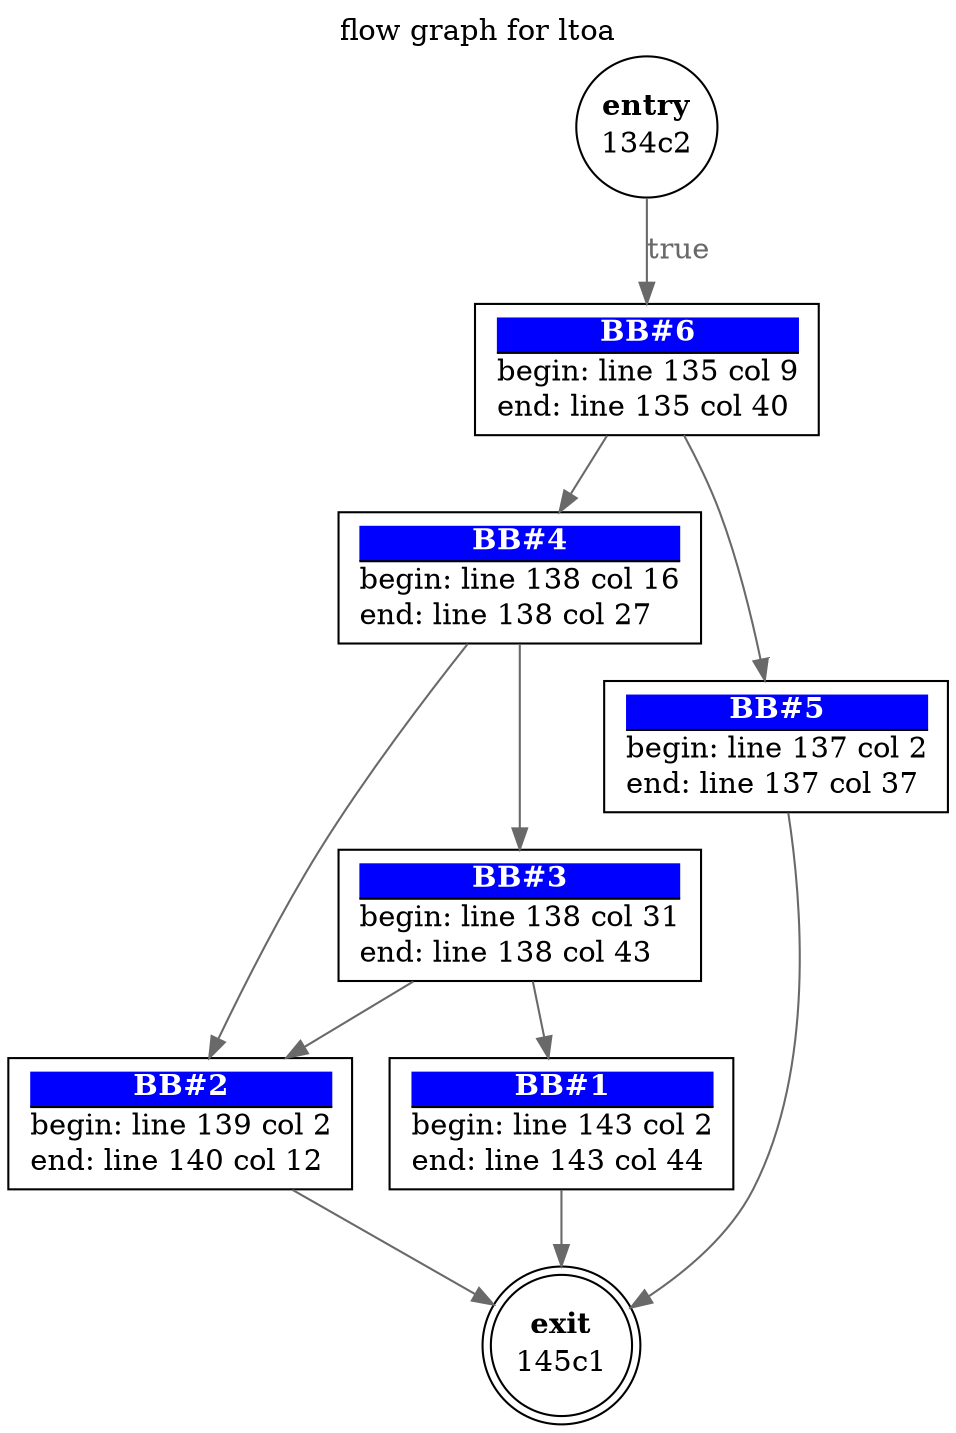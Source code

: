 digraph ltoa{ 
  label="flow graph for ltoa"
  labelloc="t"
  0 [label=<<TABLE border="0" cellborder="0" cellpadding="0"><TR><TD border="0" bgcolor="#ffffff" sides="b"><FONT color="#000000"><B>exit</B></FONT></TD></TR><TR><TD>145c1</TD></TR></TABLE>>, shape=doublecircle, margin=0]
  1 [label=<<TABLE border="0" cellborder="0" cellpadding="0"><TR><TD border="1" bgcolor="#0000ff" sides="b"><FONT color="#ffffff"><B>BB#1</B></FONT></TD></TR><TR><TD align="left">begin: line 143 col 2</TD></TR><TR><TD align="left">end: line 143 col 44</TD></TR></TABLE>>, shape=box]
  1->0[label="" fontcolor=dimgray color=dimgray]
  2 [label=<<TABLE border="0" cellborder="0" cellpadding="0"><TR><TD border="1" bgcolor="#0000ff" sides="b"><FONT color="#ffffff"><B>BB#2</B></FONT></TD></TR><TR><TD align="left">begin: line 139 col 2</TD></TR><TR><TD align="left">end: line 140 col 12</TD></TR></TABLE>>, shape=box]
  2->0[label="" fontcolor=dimgray color=dimgray]
  3 [label=<<TABLE border="0" cellborder="0" cellpadding="0"><TR><TD border="1" bgcolor="#0000ff" sides="b"><FONT color="#ffffff"><B>BB#3</B></FONT></TD></TR><TR><TD align="left">begin: line 138 col 31</TD></TR><TR><TD align="left">end: line 138 col 43</TD></TR></TABLE>>, shape=box]
  3->2[label="" fontcolor=dimgray color=dimgray]
  3->1[label="" fontcolor=dimgray color=dimgray]
  4 [label=<<TABLE border="0" cellborder="0" cellpadding="0"><TR><TD border="1" bgcolor="#0000ff" sides="b"><FONT color="#ffffff"><B>BB#4</B></FONT></TD></TR><TR><TD align="left">begin: line 138 col 16</TD></TR><TR><TD align="left">end: line 138 col 27</TD></TR></TABLE>>, shape=box]
  4->2[label="" fontcolor=dimgray color=dimgray]
  4->3[label="" fontcolor=dimgray color=dimgray]
  5 [label=<<TABLE border="0" cellborder="0" cellpadding="0"><TR><TD border="1" bgcolor="#0000ff" sides="b"><FONT color="#ffffff"><B>BB#5</B></FONT></TD></TR><TR><TD align="left">begin: line 137 col 2</TD></TR><TR><TD align="left">end: line 137 col 37</TD></TR></TABLE>>, shape=box]
  5->0[label="" fontcolor=dimgray color=dimgray]
  6 [label=<<TABLE border="0" cellborder="0" cellpadding="0"><TR><TD border="1" bgcolor="#0000ff" sides="b"><FONT color="#ffffff"><B>BB#6</B></FONT></TD></TR><TR><TD align="left">begin: line 135 col 9</TD></TR><TR><TD align="left">end: line 135 col 40</TD></TR></TABLE>>, shape=box]
  6->5[label="" fontcolor=dimgray color=dimgray]
  6->4[label="" fontcolor=dimgray color=dimgray]
  7 [label=<<TABLE border="0" cellborder="0" cellpadding="0"><TR><TD border="0" bgcolor="#ffffff" sides="b"><FONT color="#000000"><B>entry</B></FONT></TD></TR><TR><TD>134c2</TD></TR></TABLE>>, shape=circle, margin=0]
  7->6[label="true" fontcolor=dimgray color=dimgray]
}
